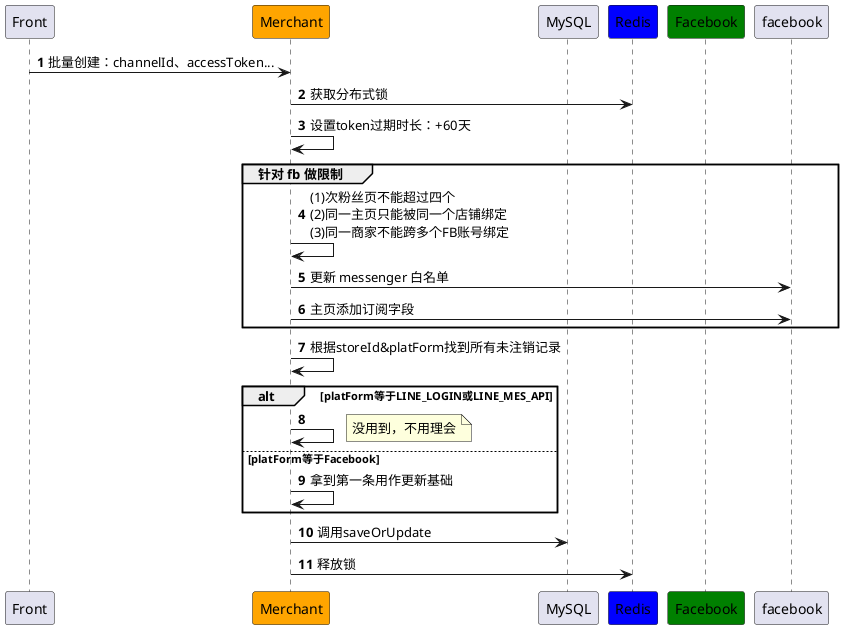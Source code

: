 @startuml
'https://plantuml.com/sequence-diagram

autonumber

participant "Front" as front
participant "Merchant" as merchant #orange
participant "MySQL" as mysql
participant "Redis" as redis #blue
participant "Facebook" as fb #green

front -> merchant: 批量创建：channelId、accessToken...
merchant -> redis: 获取分布式锁
merchant -> merchant: 设置token过期时长：+60天
group 针对 fb 做限制
merchant -> merchant: (1)次粉丝页不能超过四个\n(2)同一主页只能被同一个店铺绑定\n(3)同一商家不能跨多个FB账号绑定
merchant -> facebook: 更新 messenger 白名单
merchant -> facebook: 主页添加订阅字段
end
merchant -> merchant: 根据storeId&platForm找到所有未注销记录
alt platForm等于LINE_LOGIN或LINE_MES_API
merchant -> merchant:
note right: 没用到，不用理会
else platForm等于Facebook
merchant -> merchant: 拿到第一条用作更新基础
end
merchant -> mysql: 调用saveOrUpdate
merchant -> redis: 释放锁
@enduml